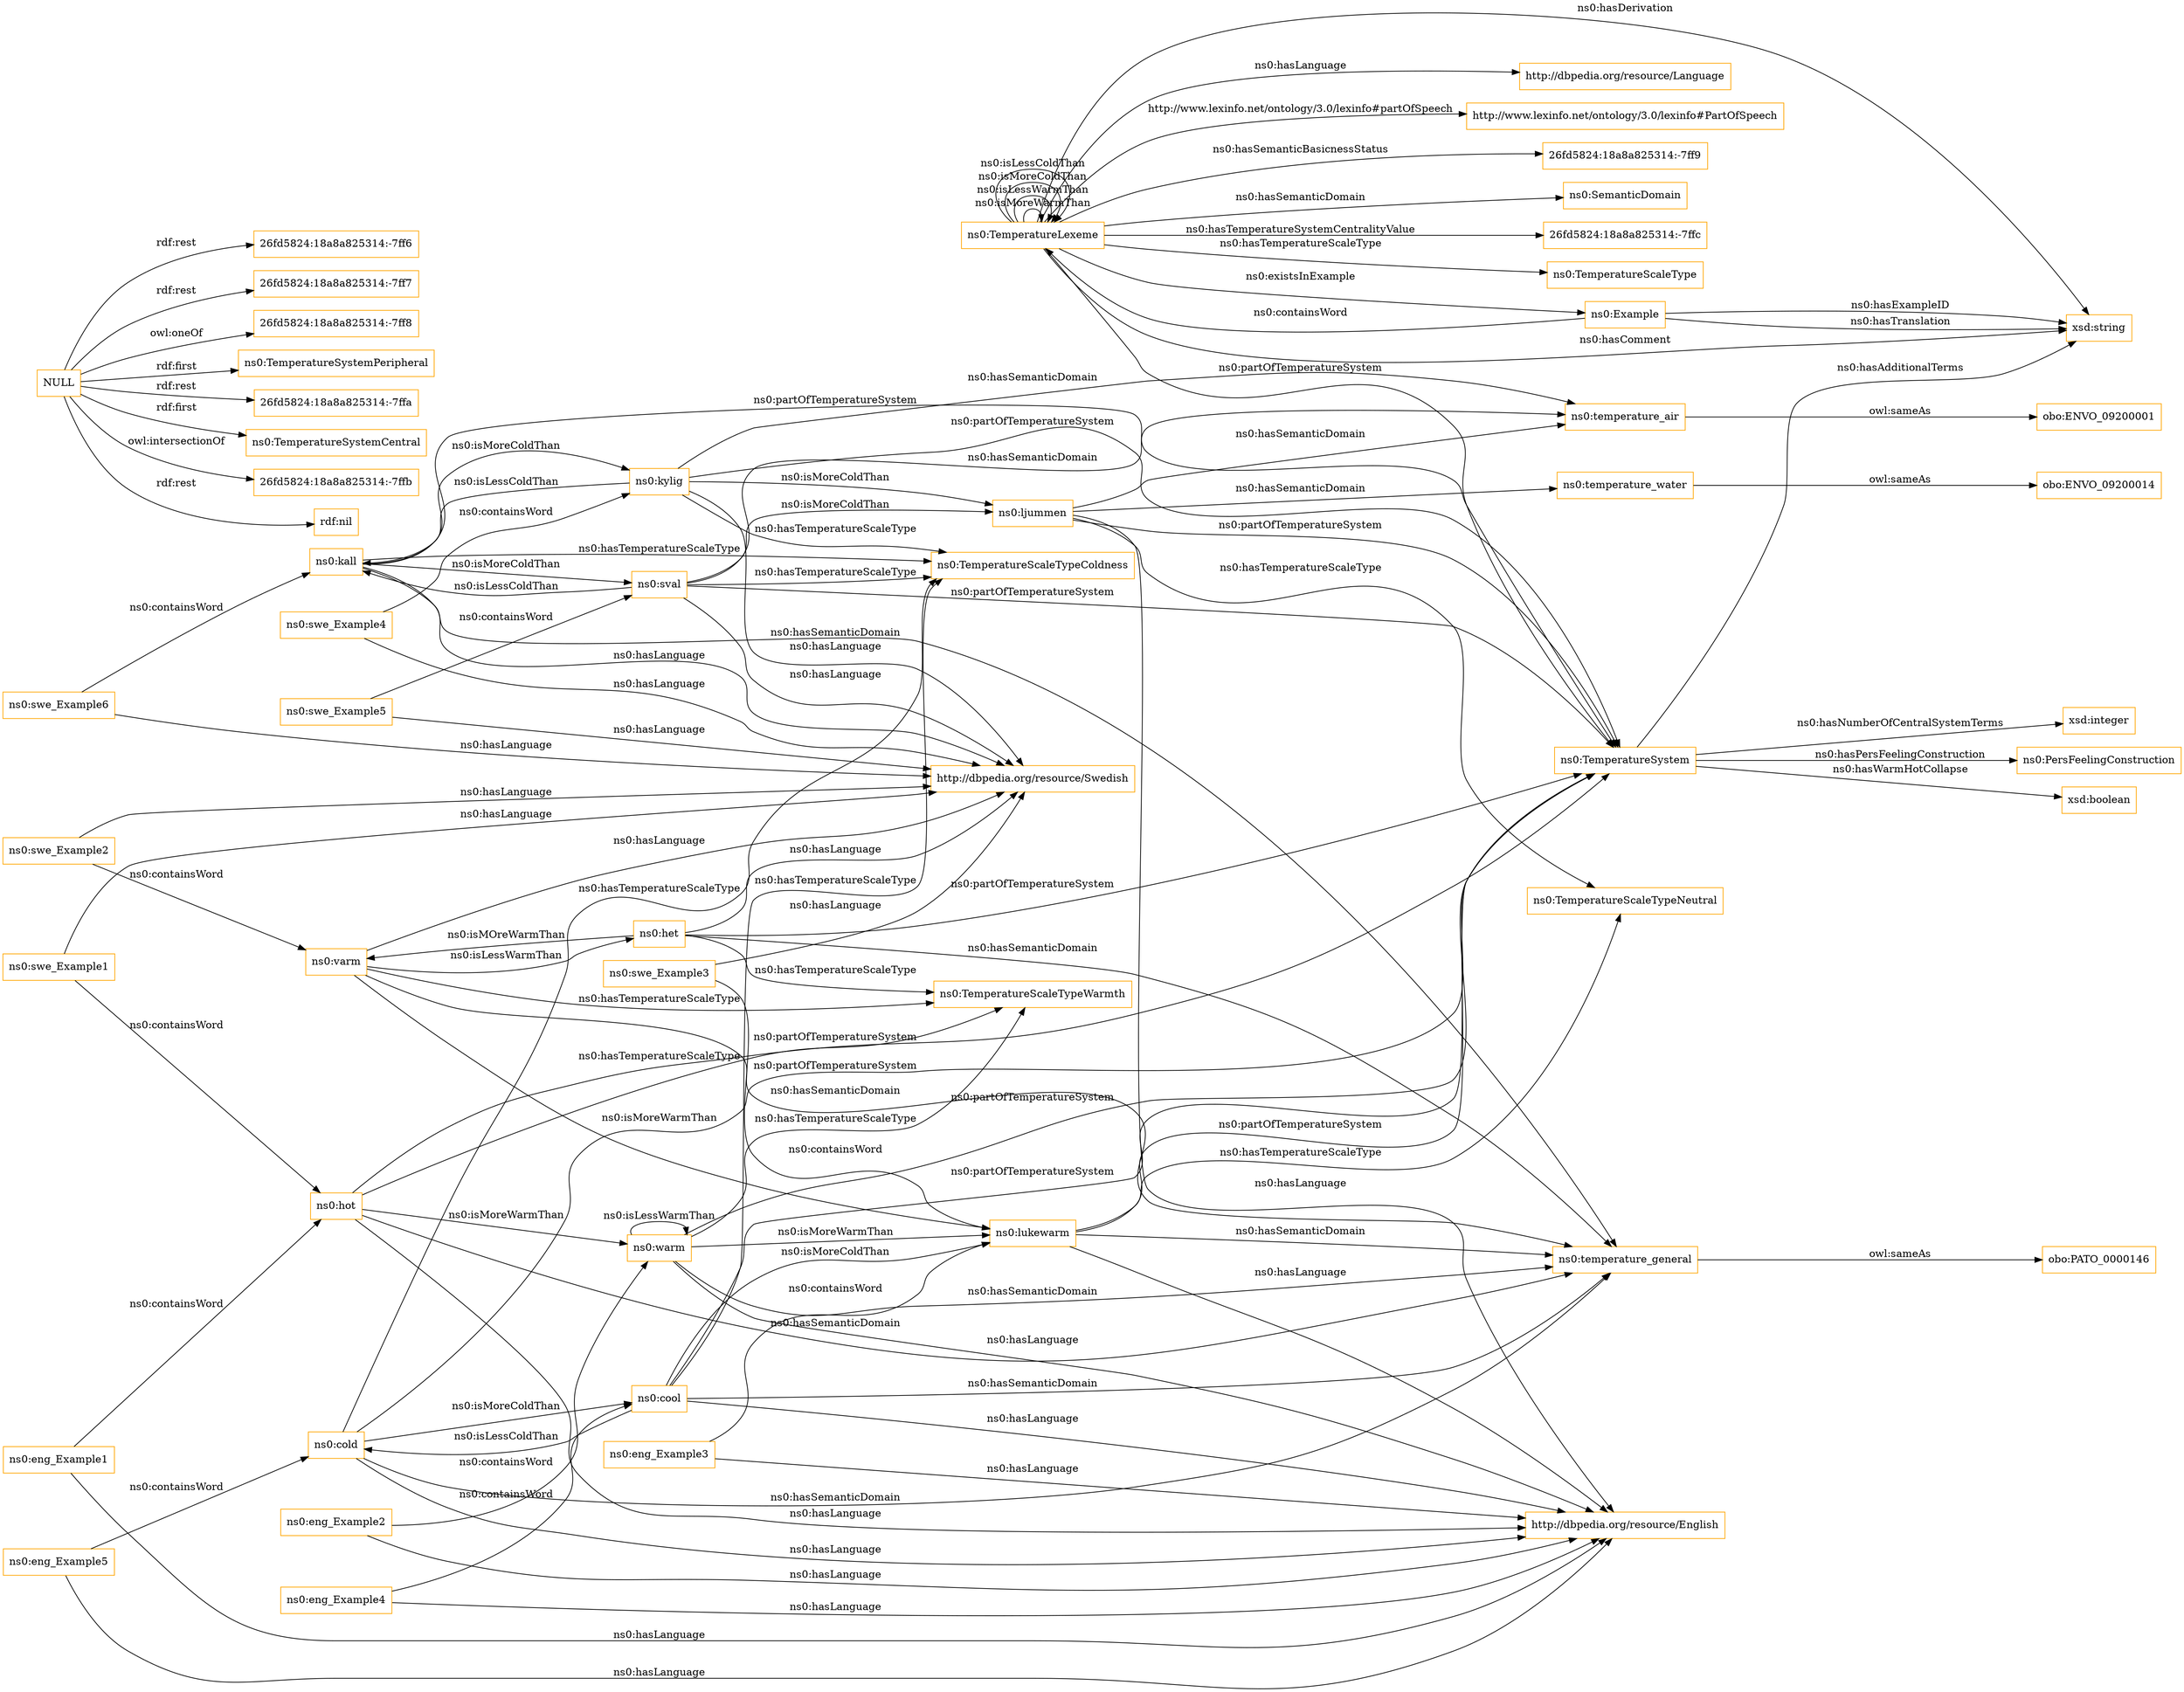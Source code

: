 digraph ar2dtool_diagram { 
rankdir=LR;
size="1501"
node [shape = rectangle, color="orange"]; "ns0:temperature_water" "ns0:SemanticDomain" "ns0:TemperatureLexeme" "ns0:TemperatureScaleTypeColdness" "ns0:TemperatureScaleTypeWarmth" "ns0:TemperatureSystem" "ns0:temperature_general" "26fd5824:18a8a825314:-7ffc" "ns0:TemperatureScaleType" "ns0:temperature_air" "ns0:Example" ; /*classes style*/
	"ns0:swe_Example6" -> "http://dbpedia.org/resource/Swedish" [ label = "ns0:hasLanguage" ];
	"ns0:swe_Example6" -> "ns0:kall" [ label = "ns0:containsWord" ];
	"ns0:temperature_general" -> "obo:PATO_0000146" [ label = "owl:sameAs" ];
	"ns0:lukewarm" -> "ns0:TemperatureScaleTypeNeutral" [ label = "ns0:hasTemperatureScaleType" ];
	"ns0:lukewarm" -> "ns0:TemperatureSystem" [ label = "ns0:partOfTemperatureSystem" ];
	"ns0:lukewarm" -> "ns0:temperature_general" [ label = "ns0:hasSemanticDomain" ];
	"ns0:lukewarm" -> "http://dbpedia.org/resource/English" [ label = "ns0:hasLanguage" ];
	"ns0:kylig" -> "ns0:ljummen" [ label = "ns0:isMoreColdThan" ];
	"ns0:kylig" -> "ns0:kall" [ label = "ns0:isLessColdThan" ];
	"ns0:kylig" -> "ns0:TemperatureScaleTypeColdness" [ label = "ns0:hasTemperatureScaleType" ];
	"ns0:kylig" -> "http://dbpedia.org/resource/Swedish" [ label = "ns0:hasLanguage" ];
	"ns0:kylig" -> "ns0:temperature_air" [ label = "ns0:hasSemanticDomain" ];
	"ns0:kylig" -> "ns0:TemperatureSystem" [ label = "ns0:partOfTemperatureSystem" ];
	"ns0:cold" -> "ns0:cool" [ label = "ns0:isMoreColdThan" ];
	"ns0:cold" -> "ns0:TemperatureScaleTypeColdness" [ label = "ns0:hasTemperatureScaleType" ];
	"ns0:cold" -> "ns0:TemperatureSystem" [ label = "ns0:partOfTemperatureSystem" ];
	"ns0:cold" -> "ns0:temperature_general" [ label = "ns0:hasSemanticDomain" ];
	"ns0:cold" -> "http://dbpedia.org/resource/English" [ label = "ns0:hasLanguage" ];
	"ns0:eng_Example3" -> "http://dbpedia.org/resource/English" [ label = "ns0:hasLanguage" ];
	"ns0:eng_Example3" -> "ns0:lukewarm" [ label = "ns0:containsWord" ];
	"ns0:swe_Example5" -> "http://dbpedia.org/resource/Swedish" [ label = "ns0:hasLanguage" ];
	"ns0:swe_Example5" -> "ns0:sval" [ label = "ns0:containsWord" ];
	"ns0:hot" -> "ns0:warm" [ label = "ns0:isMoreWarmThan" ];
	"ns0:hot" -> "ns0:TemperatureScaleTypeWarmth" [ label = "ns0:hasTemperatureScaleType" ];
	"ns0:hot" -> "ns0:TemperatureSystem" [ label = "ns0:partOfTemperatureSystem" ];
	"ns0:hot" -> "ns0:temperature_general" [ label = "ns0:hasSemanticDomain" ];
	"ns0:hot" -> "http://dbpedia.org/resource/English" [ label = "ns0:hasLanguage" ];
	"ns0:kall" -> "ns0:TemperatureSystem" [ label = "ns0:partOfTemperatureSystem" ];
	"ns0:kall" -> "ns0:TemperatureScaleTypeColdness" [ label = "ns0:hasTemperatureScaleType" ];
	"ns0:kall" -> "ns0:sval" [ label = "ns0:isMoreColdThan" ];
	"ns0:kall" -> "ns0:kylig" [ label = "ns0:isMoreColdThan" ];
	"ns0:kall" -> "ns0:temperature_general" [ label = "ns0:hasSemanticDomain" ];
	"ns0:kall" -> "http://dbpedia.org/resource/Swedish" [ label = "ns0:hasLanguage" ];
	"ns0:eng_Example2" -> "http://dbpedia.org/resource/English" [ label = "ns0:hasLanguage" ];
	"ns0:eng_Example2" -> "ns0:warm" [ label = "ns0:containsWord" ];
	"ns0:cool" -> "ns0:lukewarm" [ label = "ns0:isMoreColdThan" ];
	"ns0:cool" -> "ns0:cold" [ label = "ns0:isLessColdThan" ];
	"ns0:cool" -> "ns0:TemperatureScaleTypeColdness" [ label = "ns0:hasTemperatureScaleType" ];
	"ns0:cool" -> "ns0:TemperatureSystem" [ label = "ns0:partOfTemperatureSystem" ];
	"ns0:cool" -> "ns0:temperature_general" [ label = "ns0:hasSemanticDomain" ];
	"ns0:cool" -> "http://dbpedia.org/resource/English" [ label = "ns0:hasLanguage" ];
	"ns0:warm" -> "ns0:lukewarm" [ label = "ns0:isMoreWarmThan" ];
	"ns0:warm" -> "ns0:warm" [ label = "ns0:isLessWarmThan" ];
	"ns0:warm" -> "ns0:TemperatureScaleTypeWarmth" [ label = "ns0:hasTemperatureScaleType" ];
	"ns0:warm" -> "ns0:TemperatureSystem" [ label = "ns0:partOfTemperatureSystem" ];
	"ns0:warm" -> "ns0:temperature_general" [ label = "ns0:hasSemanticDomain" ];
	"ns0:warm" -> "http://dbpedia.org/resource/English" [ label = "ns0:hasLanguage" ];
	"ns0:temperature_air" -> "obo:ENVO_09200001" [ label = "owl:sameAs" ];
	"ns0:swe_Example4" -> "http://dbpedia.org/resource/Swedish" [ label = "ns0:hasLanguage" ];
	"ns0:swe_Example4" -> "ns0:kylig" [ label = "ns0:containsWord" ];
	"ns0:varm" -> "ns0:TemperatureScaleTypeWarmth" [ label = "ns0:hasTemperatureScaleType" ];
	"ns0:varm" -> "ns0:het" [ label = "ns0:isLessWarmThan" ];
	"ns0:varm" -> "ns0:temperature_general" [ label = "ns0:hasSemanticDomain" ];
	"ns0:varm" -> "http://dbpedia.org/resource/Swedish" [ label = "ns0:hasLanguage" ];
	"ns0:varm" -> "ns0:lukewarm" [ label = "ns0:isMoreWarmThan" ];
	"ns0:eng_Example1" -> "http://dbpedia.org/resource/English" [ label = "ns0:hasLanguage" ];
	"ns0:eng_Example1" -> "ns0:hot" [ label = "ns0:containsWord" ];
	"ns0:swe_Example3" -> "http://dbpedia.org/resource/Swedish" [ label = "ns0:hasLanguage" ];
	"ns0:swe_Example3" -> "ns0:lukewarm" [ label = "ns0:containsWord" ];
	"NULL" -> "26fd5824:18a8a825314:-7ff6" [ label = "rdf:rest" ];
	"NULL" -> "26fd5824:18a8a825314:-7ff7" [ label = "rdf:rest" ];
	"NULL" -> "26fd5824:18a8a825314:-7ff8" [ label = "owl:oneOf" ];
	"NULL" -> "ns0:TemperatureSystemPeripheral" [ label = "rdf:first" ];
	"NULL" -> "26fd5824:18a8a825314:-7ffa" [ label = "rdf:rest" ];
	"NULL" -> "ns0:TemperatureSystemCentral" [ label = "rdf:first" ];
	"NULL" -> "26fd5824:18a8a825314:-7ffb" [ label = "owl:intersectionOf" ];
	"NULL" -> "rdf:nil" [ label = "rdf:rest" ];
	"ns0:sval" -> "ns0:TemperatureSystem" [ label = "ns0:partOfTemperatureSystem" ];
	"ns0:sval" -> "http://dbpedia.org/resource/Swedish" [ label = "ns0:hasLanguage" ];
	"ns0:sval" -> "ns0:temperature_air" [ label = "ns0:hasSemanticDomain" ];
	"ns0:sval" -> "ns0:ljummen" [ label = "ns0:isMoreColdThan" ];
	"ns0:sval" -> "ns0:TemperatureScaleTypeColdness" [ label = "ns0:hasTemperatureScaleType" ];
	"ns0:sval" -> "ns0:kall" [ label = "ns0:isLessColdThan" ];
	"ns0:ljummen" -> "ns0:TemperatureScaleTypeNeutral" [ label = "ns0:hasTemperatureScaleType" ];
	"ns0:ljummen" -> "ns0:TemperatureSystem" [ label = "ns0:partOfTemperatureSystem" ];
	"ns0:ljummen" -> "ns0:temperature_water" [ label = "ns0:hasSemanticDomain" ];
	"ns0:ljummen" -> "ns0:temperature_air" [ label = "ns0:hasSemanticDomain" ];
	"ns0:ljummen" -> "http://dbpedia.org/resource/English" [ label = "ns0:hasLanguage" ];
	"ns0:swe_Example2" -> "http://dbpedia.org/resource/Swedish" [ label = "ns0:hasLanguage" ];
	"ns0:swe_Example2" -> "ns0:varm" [ label = "ns0:containsWord" ];
	"ns0:het" -> "ns0:varm" [ label = "ns0:isMOreWarmThan" ];
	"ns0:het" -> "ns0:TemperatureScaleTypeWarmth" [ label = "ns0:hasTemperatureScaleType" ];
	"ns0:het" -> "ns0:TemperatureSystem" [ label = "ns0:partOfTemperatureSystem" ];
	"ns0:het" -> "ns0:temperature_general" [ label = "ns0:hasSemanticDomain" ];
	"ns0:het" -> "http://dbpedia.org/resource/Swedish" [ label = "ns0:hasLanguage" ];
	"ns0:eng_Example5" -> "http://dbpedia.org/resource/English" [ label = "ns0:hasLanguage" ];
	"ns0:eng_Example5" -> "ns0:cold" [ label = "ns0:containsWord" ];
	"ns0:temperature_water" -> "obo:ENVO_09200014" [ label = "owl:sameAs" ];
	"ns0:swe_Example1" -> "http://dbpedia.org/resource/Swedish" [ label = "ns0:hasLanguage" ];
	"ns0:swe_Example1" -> "ns0:hot" [ label = "ns0:containsWord" ];
	"ns0:eng_Example4" -> "http://dbpedia.org/resource/English" [ label = "ns0:hasLanguage" ];
	"ns0:eng_Example4" -> "ns0:cool" [ label = "ns0:containsWord" ];
	"ns0:TemperatureLexeme" -> "xsd:string" [ label = "ns0:hasComment" ];
	"ns0:TemperatureSystem" -> "ns0:PersFeelingConstruction" [ label = "ns0:hasPersFeelingConstruction" ];
	"ns0:TemperatureSystem" -> "xsd:boolean" [ label = "ns0:hasWarmHotCollapse" ];
	"ns0:TemperatureLexeme" -> "ns0:SemanticDomain" [ label = "ns0:hasSemanticDomain" ];
	"ns0:TemperatureLexeme" -> "http://dbpedia.org/resource/Language" [ label = "ns0:hasLanguage" ];
	"ns0:TemperatureSystem" -> "xsd:string" [ label = "ns0:hasAdditionalTerms" ];
	"ns0:TemperatureLexeme" -> "xsd:string" [ label = "ns0:hasDerivation" ];
	"ns0:TemperatureSystem" -> "xsd:integer" [ label = "ns0:hasNumberOfCentralSystemTerms" ];
	"ns0:TemperatureLexeme" -> "ns0:TemperatureScaleType" [ label = "ns0:hasTemperatureScaleType" ];
	"ns0:TemperatureLexeme" -> "http://www.lexinfo.net/ontology/3.0/lexinfo#PartOfSpeech" [ label = "http://www.lexinfo.net/ontology/3.0/lexinfo#partOfSpeech" ];
	"ns0:Example" -> "xsd:string" [ label = "ns0:hasTranslation" ];
	"ns0:TemperatureLexeme" -> "ns0:TemperatureLexeme" [ label = "ns0:isMoreWarmThan" ];
	"ns0:TemperatureLexeme" -> "ns0:TemperatureSystem" [ label = "ns0:partOfTemperatureSystem" ];
	"ns0:TemperatureLexeme" -> "ns0:TemperatureLexeme" [ label = "ns0:isLessWarmThan" ];
	"ns0:TemperatureLexeme" -> "ns0:TemperatureLexeme" [ label = "ns0:isMoreColdThan" ];
	"ns0:Example" -> "ns0:TemperatureLexeme" [ label = "ns0:containsWord" ];
	"ns0:TemperatureLexeme" -> "26fd5824:18a8a825314:-7ffc" [ label = "ns0:hasTemperatureSystemCentralityValue" ];
	"ns0:TemperatureLexeme" -> "26fd5824:18a8a825314:-7ff9" [ label = "ns0:hasSemanticBasicnessStatus" ];
	"ns0:Example" -> "xsd:string" [ label = "ns0:hasExampleID" ];
	"ns0:TemperatureLexeme" -> "ns0:Example" [ label = "ns0:existsInExample" ];
	"ns0:TemperatureLexeme" -> "ns0:TemperatureLexeme" [ label = "ns0:isLessColdThan" ];

}
